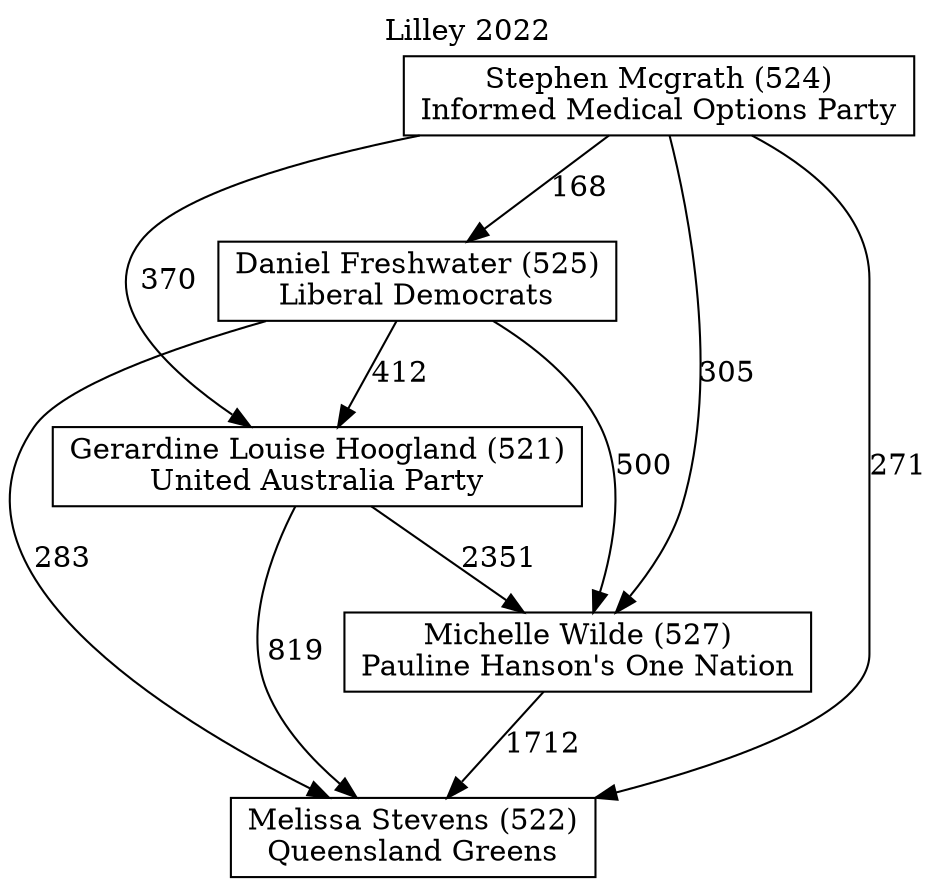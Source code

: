 // House preference flow
digraph "Melissa Stevens (522)_Lilley_2022" {
	graph [label="Lilley 2022" labelloc=t mclimit=10]
	node [shape=box]
	"Melissa Stevens (522)" [label="Melissa Stevens (522)
Queensland Greens"]
	"Michelle Wilde (527)" [label="Michelle Wilde (527)
Pauline Hanson's One Nation"]
	"Gerardine Louise Hoogland (521)" [label="Gerardine Louise Hoogland (521)
United Australia Party"]
	"Daniel Freshwater (525)" [label="Daniel Freshwater (525)
Liberal Democrats"]
	"Stephen Mcgrath (524)" [label="Stephen Mcgrath (524)
Informed Medical Options Party"]
	"Melissa Stevens (522)" [label="Melissa Stevens (522)
Queensland Greens"]
	"Gerardine Louise Hoogland (521)" [label="Gerardine Louise Hoogland (521)
United Australia Party"]
	"Daniel Freshwater (525)" [label="Daniel Freshwater (525)
Liberal Democrats"]
	"Stephen Mcgrath (524)" [label="Stephen Mcgrath (524)
Informed Medical Options Party"]
	"Melissa Stevens (522)" [label="Melissa Stevens (522)
Queensland Greens"]
	"Daniel Freshwater (525)" [label="Daniel Freshwater (525)
Liberal Democrats"]
	"Stephen Mcgrath (524)" [label="Stephen Mcgrath (524)
Informed Medical Options Party"]
	"Melissa Stevens (522)" [label="Melissa Stevens (522)
Queensland Greens"]
	"Stephen Mcgrath (524)" [label="Stephen Mcgrath (524)
Informed Medical Options Party"]
	"Stephen Mcgrath (524)" [label="Stephen Mcgrath (524)
Informed Medical Options Party"]
	"Daniel Freshwater (525)" [label="Daniel Freshwater (525)
Liberal Democrats"]
	"Stephen Mcgrath (524)" [label="Stephen Mcgrath (524)
Informed Medical Options Party"]
	"Stephen Mcgrath (524)" [label="Stephen Mcgrath (524)
Informed Medical Options Party"]
	"Gerardine Louise Hoogland (521)" [label="Gerardine Louise Hoogland (521)
United Australia Party"]
	"Daniel Freshwater (525)" [label="Daniel Freshwater (525)
Liberal Democrats"]
	"Stephen Mcgrath (524)" [label="Stephen Mcgrath (524)
Informed Medical Options Party"]
	"Gerardine Louise Hoogland (521)" [label="Gerardine Louise Hoogland (521)
United Australia Party"]
	"Stephen Mcgrath (524)" [label="Stephen Mcgrath (524)
Informed Medical Options Party"]
	"Stephen Mcgrath (524)" [label="Stephen Mcgrath (524)
Informed Medical Options Party"]
	"Daniel Freshwater (525)" [label="Daniel Freshwater (525)
Liberal Democrats"]
	"Stephen Mcgrath (524)" [label="Stephen Mcgrath (524)
Informed Medical Options Party"]
	"Stephen Mcgrath (524)" [label="Stephen Mcgrath (524)
Informed Medical Options Party"]
	"Michelle Wilde (527)" [label="Michelle Wilde (527)
Pauline Hanson's One Nation"]
	"Gerardine Louise Hoogland (521)" [label="Gerardine Louise Hoogland (521)
United Australia Party"]
	"Daniel Freshwater (525)" [label="Daniel Freshwater (525)
Liberal Democrats"]
	"Stephen Mcgrath (524)" [label="Stephen Mcgrath (524)
Informed Medical Options Party"]
	"Michelle Wilde (527)" [label="Michelle Wilde (527)
Pauline Hanson's One Nation"]
	"Daniel Freshwater (525)" [label="Daniel Freshwater (525)
Liberal Democrats"]
	"Stephen Mcgrath (524)" [label="Stephen Mcgrath (524)
Informed Medical Options Party"]
	"Michelle Wilde (527)" [label="Michelle Wilde (527)
Pauline Hanson's One Nation"]
	"Stephen Mcgrath (524)" [label="Stephen Mcgrath (524)
Informed Medical Options Party"]
	"Stephen Mcgrath (524)" [label="Stephen Mcgrath (524)
Informed Medical Options Party"]
	"Daniel Freshwater (525)" [label="Daniel Freshwater (525)
Liberal Democrats"]
	"Stephen Mcgrath (524)" [label="Stephen Mcgrath (524)
Informed Medical Options Party"]
	"Stephen Mcgrath (524)" [label="Stephen Mcgrath (524)
Informed Medical Options Party"]
	"Gerardine Louise Hoogland (521)" [label="Gerardine Louise Hoogland (521)
United Australia Party"]
	"Daniel Freshwater (525)" [label="Daniel Freshwater (525)
Liberal Democrats"]
	"Stephen Mcgrath (524)" [label="Stephen Mcgrath (524)
Informed Medical Options Party"]
	"Gerardine Louise Hoogland (521)" [label="Gerardine Louise Hoogland (521)
United Australia Party"]
	"Stephen Mcgrath (524)" [label="Stephen Mcgrath (524)
Informed Medical Options Party"]
	"Stephen Mcgrath (524)" [label="Stephen Mcgrath (524)
Informed Medical Options Party"]
	"Daniel Freshwater (525)" [label="Daniel Freshwater (525)
Liberal Democrats"]
	"Stephen Mcgrath (524)" [label="Stephen Mcgrath (524)
Informed Medical Options Party"]
	"Stephen Mcgrath (524)" [label="Stephen Mcgrath (524)
Informed Medical Options Party"]
	"Michelle Wilde (527)" -> "Melissa Stevens (522)" [label=1712]
	"Gerardine Louise Hoogland (521)" -> "Michelle Wilde (527)" [label=2351]
	"Daniel Freshwater (525)" -> "Gerardine Louise Hoogland (521)" [label=412]
	"Stephen Mcgrath (524)" -> "Daniel Freshwater (525)" [label=168]
	"Gerardine Louise Hoogland (521)" -> "Melissa Stevens (522)" [label=819]
	"Daniel Freshwater (525)" -> "Melissa Stevens (522)" [label=283]
	"Stephen Mcgrath (524)" -> "Melissa Stevens (522)" [label=271]
	"Stephen Mcgrath (524)" -> "Gerardine Louise Hoogland (521)" [label=370]
	"Daniel Freshwater (525)" -> "Michelle Wilde (527)" [label=500]
	"Stephen Mcgrath (524)" -> "Michelle Wilde (527)" [label=305]
}
